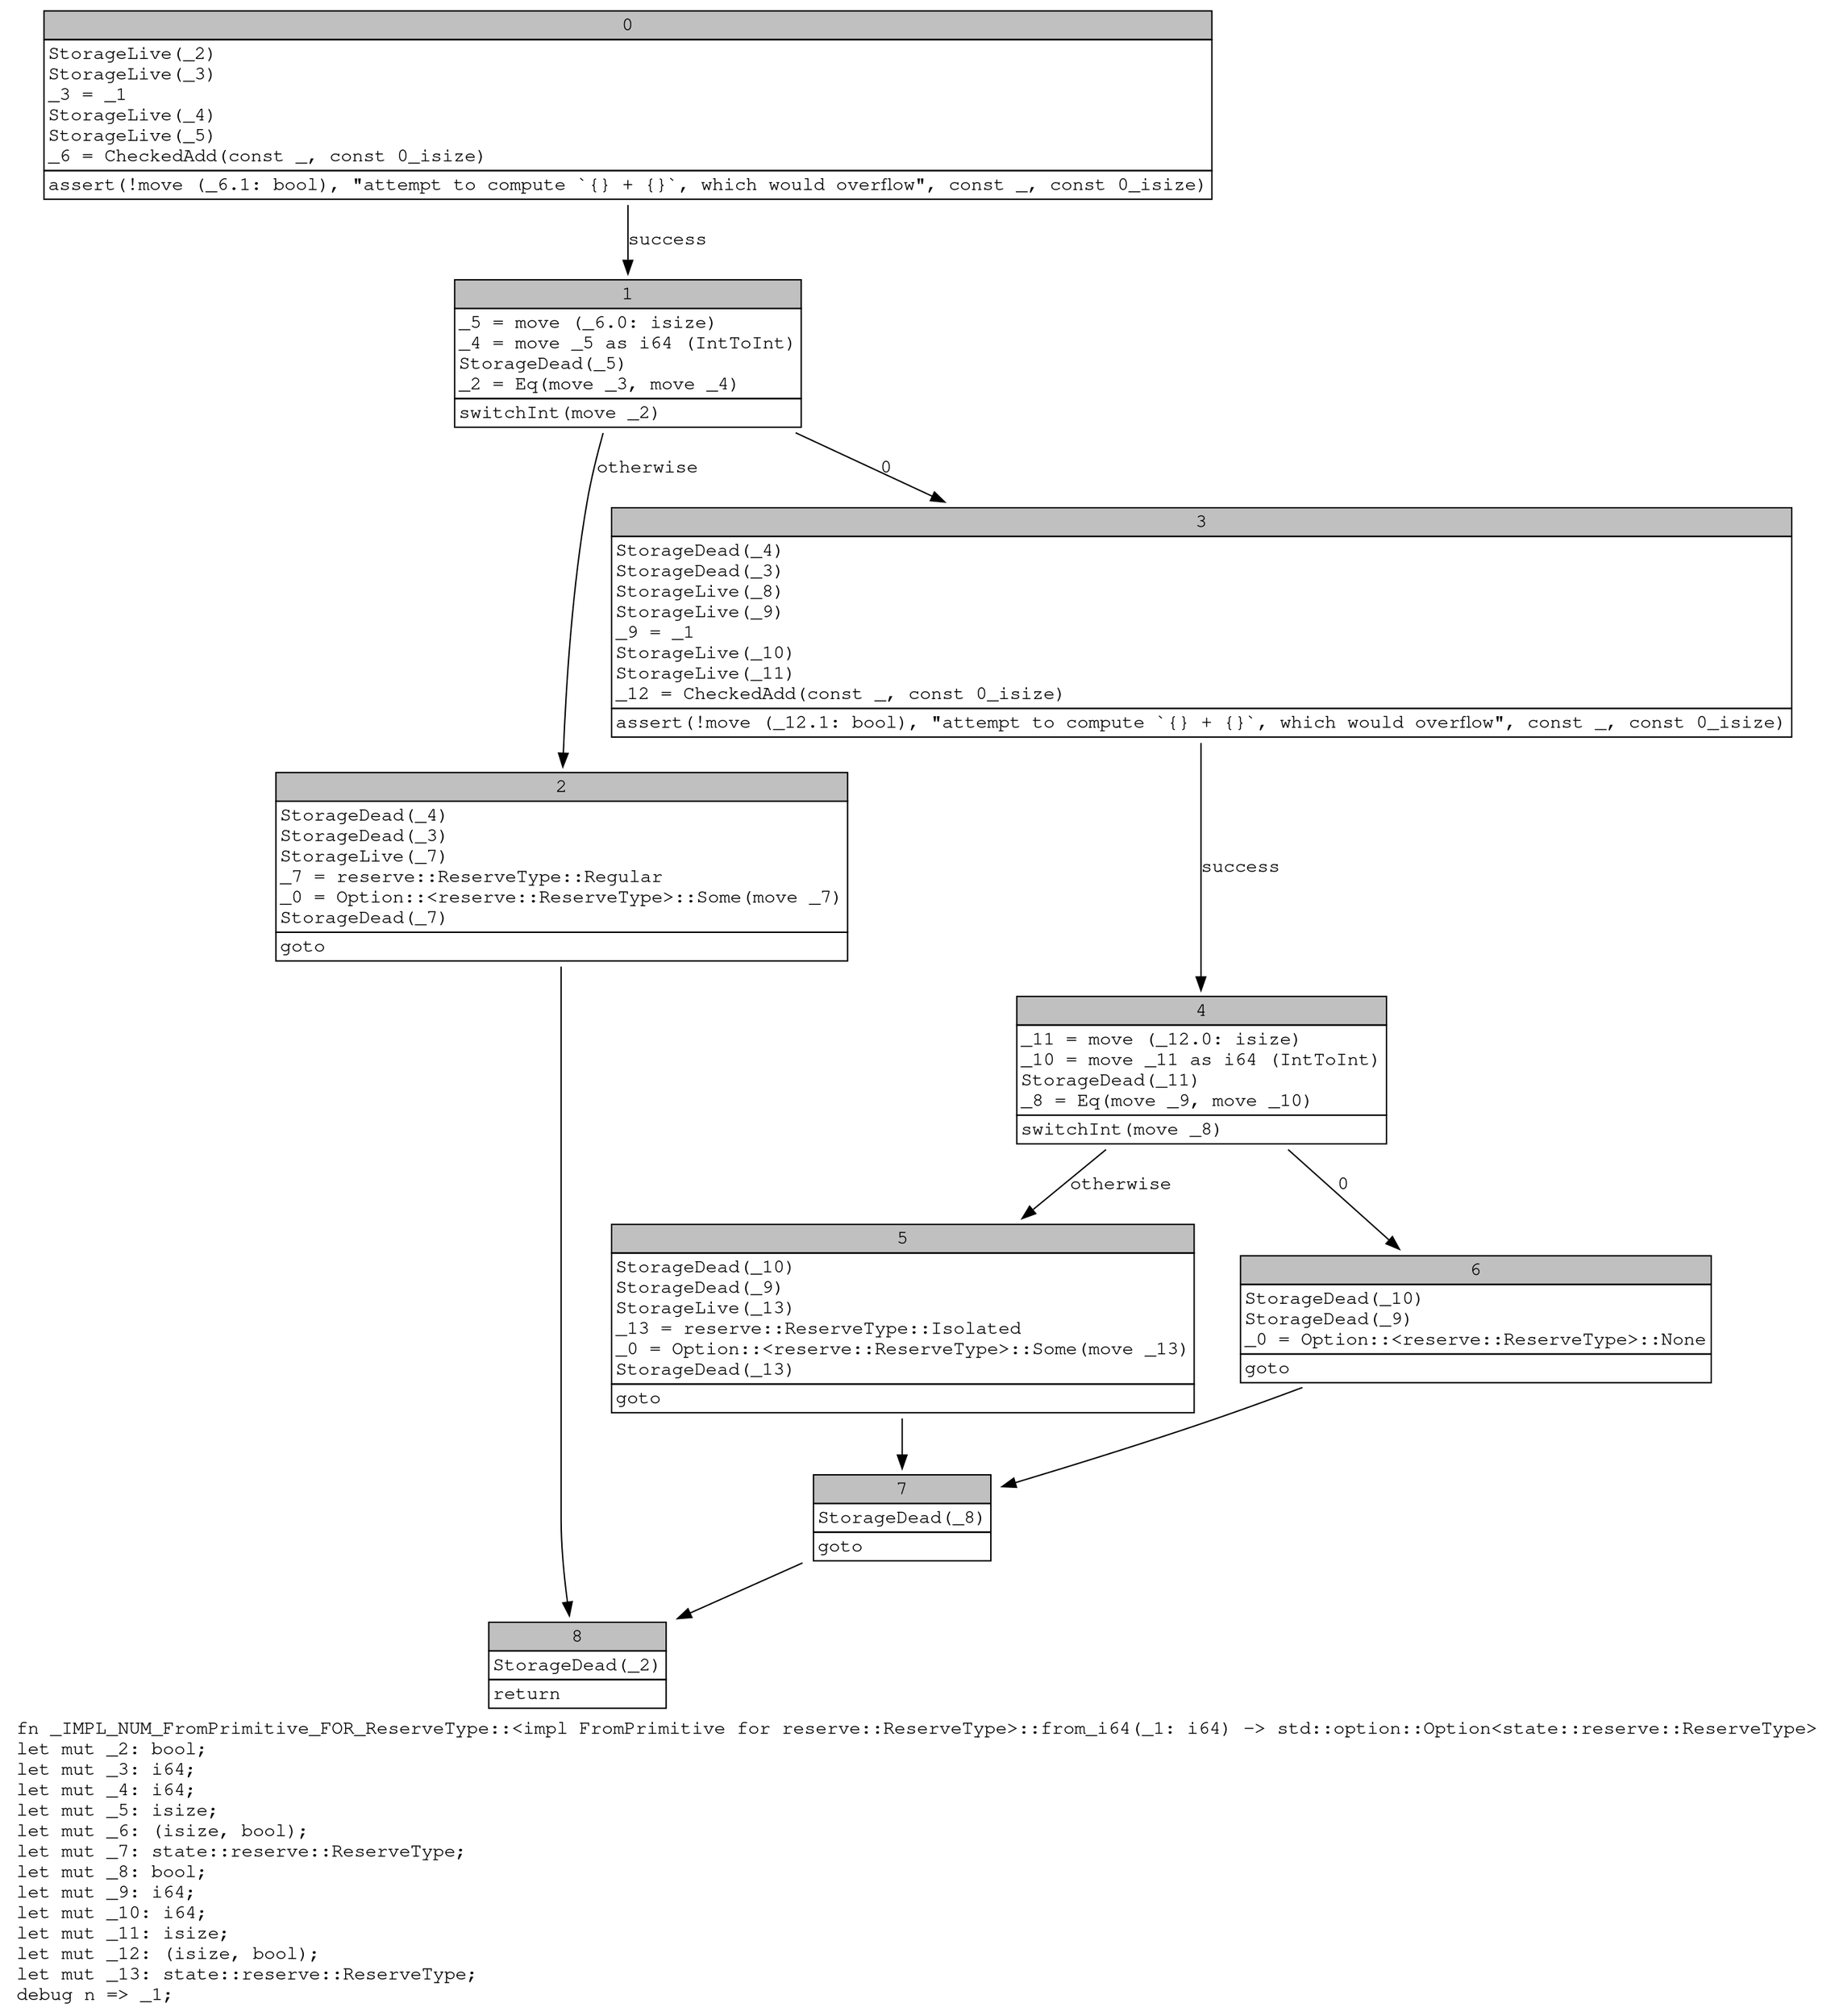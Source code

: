 digraph Mir_0_2421 {
    graph [fontname="Courier, monospace"];
    node [fontname="Courier, monospace"];
    edge [fontname="Courier, monospace"];
    label=<fn _IMPL_NUM_FromPrimitive_FOR_ReserveType::&lt;impl FromPrimitive for reserve::ReserveType&gt;::from_i64(_1: i64) -&gt; std::option::Option&lt;state::reserve::ReserveType&gt;<br align="left"/>let mut _2: bool;<br align="left"/>let mut _3: i64;<br align="left"/>let mut _4: i64;<br align="left"/>let mut _5: isize;<br align="left"/>let mut _6: (isize, bool);<br align="left"/>let mut _7: state::reserve::ReserveType;<br align="left"/>let mut _8: bool;<br align="left"/>let mut _9: i64;<br align="left"/>let mut _10: i64;<br align="left"/>let mut _11: isize;<br align="left"/>let mut _12: (isize, bool);<br align="left"/>let mut _13: state::reserve::ReserveType;<br align="left"/>debug n =&gt; _1;<br align="left"/>>;
    bb0__0_2421 [shape="none", label=<<table border="0" cellborder="1" cellspacing="0"><tr><td bgcolor="gray" align="center" colspan="1">0</td></tr><tr><td align="left" balign="left">StorageLive(_2)<br/>StorageLive(_3)<br/>_3 = _1<br/>StorageLive(_4)<br/>StorageLive(_5)<br/>_6 = CheckedAdd(const _, const 0_isize)<br/></td></tr><tr><td align="left">assert(!move (_6.1: bool), &quot;attempt to compute `{} + {}`, which would overflow&quot;, const _, const 0_isize)</td></tr></table>>];
    bb1__0_2421 [shape="none", label=<<table border="0" cellborder="1" cellspacing="0"><tr><td bgcolor="gray" align="center" colspan="1">1</td></tr><tr><td align="left" balign="left">_5 = move (_6.0: isize)<br/>_4 = move _5 as i64 (IntToInt)<br/>StorageDead(_5)<br/>_2 = Eq(move _3, move _4)<br/></td></tr><tr><td align="left">switchInt(move _2)</td></tr></table>>];
    bb2__0_2421 [shape="none", label=<<table border="0" cellborder="1" cellspacing="0"><tr><td bgcolor="gray" align="center" colspan="1">2</td></tr><tr><td align="left" balign="left">StorageDead(_4)<br/>StorageDead(_3)<br/>StorageLive(_7)<br/>_7 = reserve::ReserveType::Regular<br/>_0 = Option::&lt;reserve::ReserveType&gt;::Some(move _7)<br/>StorageDead(_7)<br/></td></tr><tr><td align="left">goto</td></tr></table>>];
    bb3__0_2421 [shape="none", label=<<table border="0" cellborder="1" cellspacing="0"><tr><td bgcolor="gray" align="center" colspan="1">3</td></tr><tr><td align="left" balign="left">StorageDead(_4)<br/>StorageDead(_3)<br/>StorageLive(_8)<br/>StorageLive(_9)<br/>_9 = _1<br/>StorageLive(_10)<br/>StorageLive(_11)<br/>_12 = CheckedAdd(const _, const 0_isize)<br/></td></tr><tr><td align="left">assert(!move (_12.1: bool), &quot;attempt to compute `{} + {}`, which would overflow&quot;, const _, const 0_isize)</td></tr></table>>];
    bb4__0_2421 [shape="none", label=<<table border="0" cellborder="1" cellspacing="0"><tr><td bgcolor="gray" align="center" colspan="1">4</td></tr><tr><td align="left" balign="left">_11 = move (_12.0: isize)<br/>_10 = move _11 as i64 (IntToInt)<br/>StorageDead(_11)<br/>_8 = Eq(move _9, move _10)<br/></td></tr><tr><td align="left">switchInt(move _8)</td></tr></table>>];
    bb5__0_2421 [shape="none", label=<<table border="0" cellborder="1" cellspacing="0"><tr><td bgcolor="gray" align="center" colspan="1">5</td></tr><tr><td align="left" balign="left">StorageDead(_10)<br/>StorageDead(_9)<br/>StorageLive(_13)<br/>_13 = reserve::ReserveType::Isolated<br/>_0 = Option::&lt;reserve::ReserveType&gt;::Some(move _13)<br/>StorageDead(_13)<br/></td></tr><tr><td align="left">goto</td></tr></table>>];
    bb6__0_2421 [shape="none", label=<<table border="0" cellborder="1" cellspacing="0"><tr><td bgcolor="gray" align="center" colspan="1">6</td></tr><tr><td align="left" balign="left">StorageDead(_10)<br/>StorageDead(_9)<br/>_0 = Option::&lt;reserve::ReserveType&gt;::None<br/></td></tr><tr><td align="left">goto</td></tr></table>>];
    bb7__0_2421 [shape="none", label=<<table border="0" cellborder="1" cellspacing="0"><tr><td bgcolor="gray" align="center" colspan="1">7</td></tr><tr><td align="left" balign="left">StorageDead(_8)<br/></td></tr><tr><td align="left">goto</td></tr></table>>];
    bb8__0_2421 [shape="none", label=<<table border="0" cellborder="1" cellspacing="0"><tr><td bgcolor="gray" align="center" colspan="1">8</td></tr><tr><td align="left" balign="left">StorageDead(_2)<br/></td></tr><tr><td align="left">return</td></tr></table>>];
    bb0__0_2421 -> bb1__0_2421 [label="success"];
    bb1__0_2421 -> bb3__0_2421 [label="0"];
    bb1__0_2421 -> bb2__0_2421 [label="otherwise"];
    bb2__0_2421 -> bb8__0_2421 [label=""];
    bb3__0_2421 -> bb4__0_2421 [label="success"];
    bb4__0_2421 -> bb6__0_2421 [label="0"];
    bb4__0_2421 -> bb5__0_2421 [label="otherwise"];
    bb5__0_2421 -> bb7__0_2421 [label=""];
    bb6__0_2421 -> bb7__0_2421 [label=""];
    bb7__0_2421 -> bb8__0_2421 [label=""];
}
